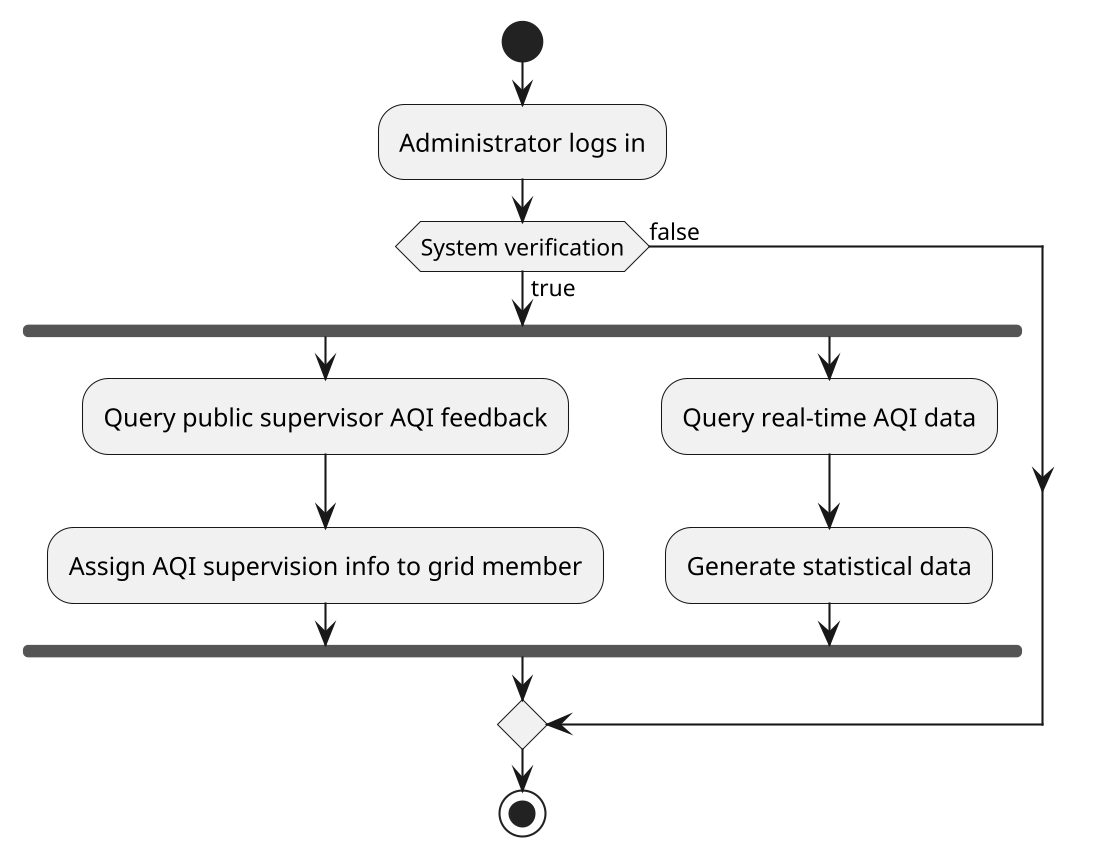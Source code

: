 @startuml
'https://plantuml.com/activity-diagram-beta
skinparam dpi 200
start
:Administrator logs in;
if (System verification) then (true)
    fork
      :Query public supervisor AQI feedback;
      :Assign AQI supervision info to grid member;
    fork again
      :Query real-time AQI data;
      :Generate statistical data;
    end fork

else (false)
endif


stop

@enduml